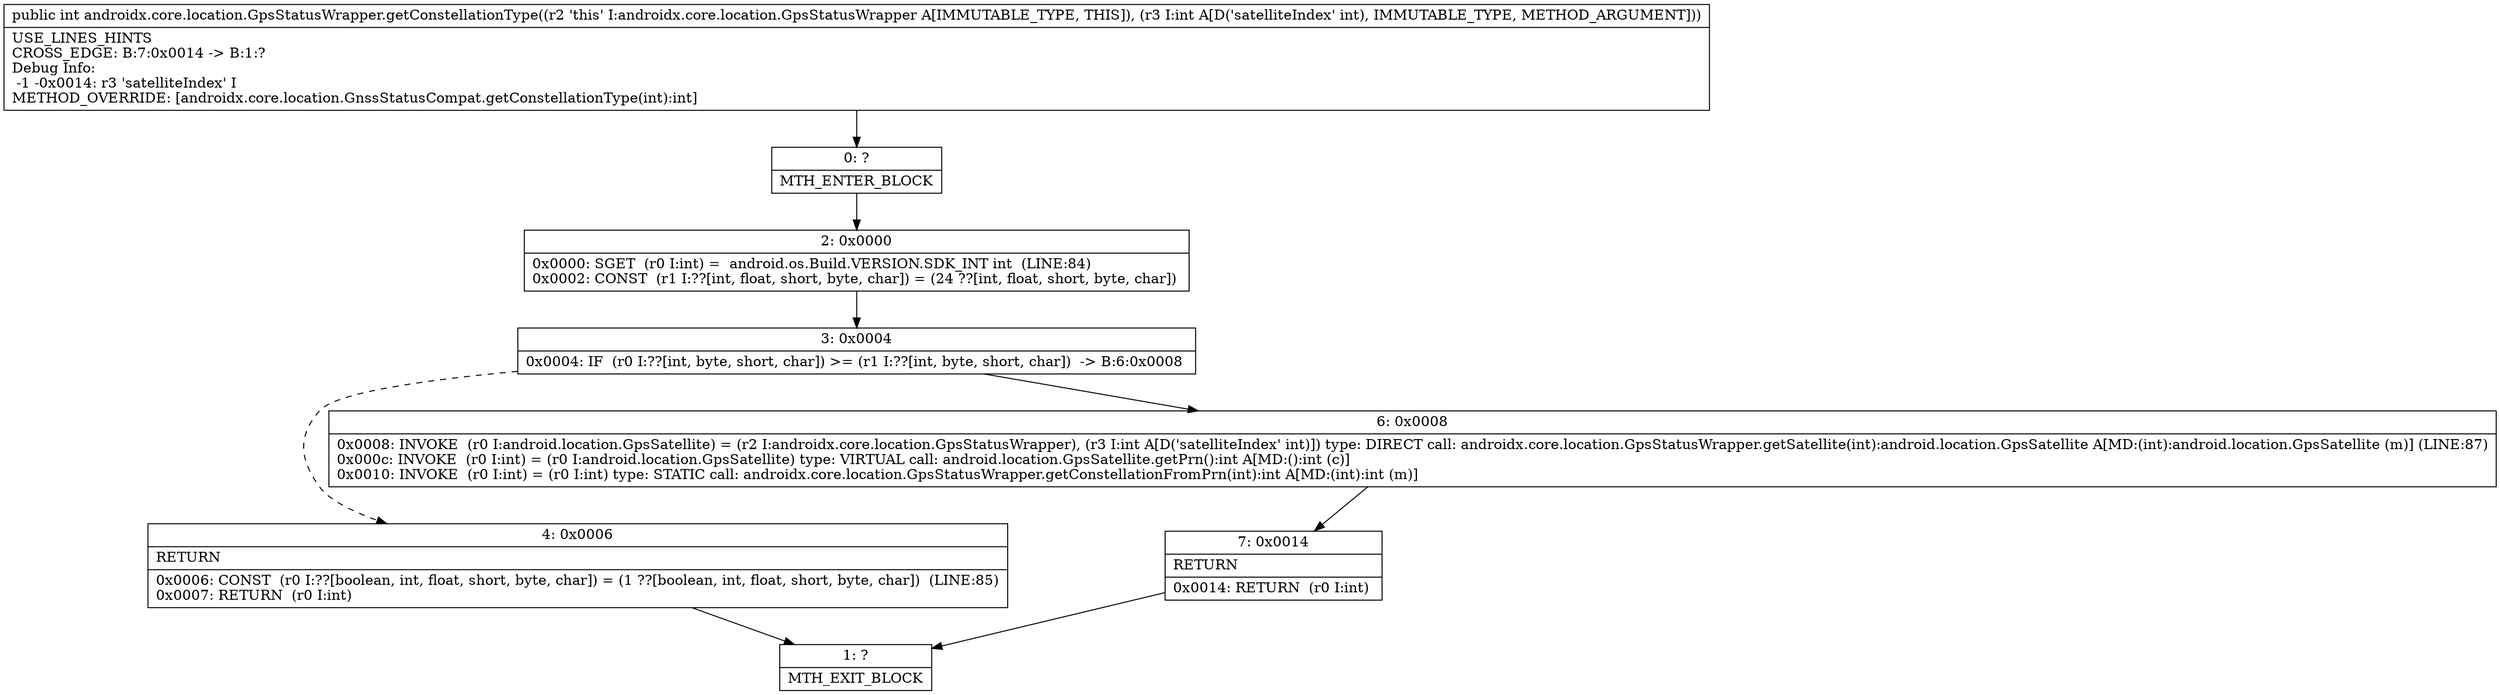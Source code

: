 digraph "CFG forandroidx.core.location.GpsStatusWrapper.getConstellationType(I)I" {
Node_0 [shape=record,label="{0\:\ ?|MTH_ENTER_BLOCK\l}"];
Node_2 [shape=record,label="{2\:\ 0x0000|0x0000: SGET  (r0 I:int) =  android.os.Build.VERSION.SDK_INT int  (LINE:84)\l0x0002: CONST  (r1 I:??[int, float, short, byte, char]) = (24 ??[int, float, short, byte, char]) \l}"];
Node_3 [shape=record,label="{3\:\ 0x0004|0x0004: IF  (r0 I:??[int, byte, short, char]) \>= (r1 I:??[int, byte, short, char])  \-\> B:6:0x0008 \l}"];
Node_4 [shape=record,label="{4\:\ 0x0006|RETURN\l|0x0006: CONST  (r0 I:??[boolean, int, float, short, byte, char]) = (1 ??[boolean, int, float, short, byte, char])  (LINE:85)\l0x0007: RETURN  (r0 I:int) \l}"];
Node_1 [shape=record,label="{1\:\ ?|MTH_EXIT_BLOCK\l}"];
Node_6 [shape=record,label="{6\:\ 0x0008|0x0008: INVOKE  (r0 I:android.location.GpsSatellite) = (r2 I:androidx.core.location.GpsStatusWrapper), (r3 I:int A[D('satelliteIndex' int)]) type: DIRECT call: androidx.core.location.GpsStatusWrapper.getSatellite(int):android.location.GpsSatellite A[MD:(int):android.location.GpsSatellite (m)] (LINE:87)\l0x000c: INVOKE  (r0 I:int) = (r0 I:android.location.GpsSatellite) type: VIRTUAL call: android.location.GpsSatellite.getPrn():int A[MD:():int (c)]\l0x0010: INVOKE  (r0 I:int) = (r0 I:int) type: STATIC call: androidx.core.location.GpsStatusWrapper.getConstellationFromPrn(int):int A[MD:(int):int (m)]\l}"];
Node_7 [shape=record,label="{7\:\ 0x0014|RETURN\l|0x0014: RETURN  (r0 I:int) \l}"];
MethodNode[shape=record,label="{public int androidx.core.location.GpsStatusWrapper.getConstellationType((r2 'this' I:androidx.core.location.GpsStatusWrapper A[IMMUTABLE_TYPE, THIS]), (r3 I:int A[D('satelliteIndex' int), IMMUTABLE_TYPE, METHOD_ARGUMENT]))  | USE_LINES_HINTS\lCROSS_EDGE: B:7:0x0014 \-\> B:1:?\lDebug Info:\l  \-1 \-0x0014: r3 'satelliteIndex' I\lMETHOD_OVERRIDE: [androidx.core.location.GnssStatusCompat.getConstellationType(int):int]\l}"];
MethodNode -> Node_0;Node_0 -> Node_2;
Node_2 -> Node_3;
Node_3 -> Node_4[style=dashed];
Node_3 -> Node_6;
Node_4 -> Node_1;
Node_6 -> Node_7;
Node_7 -> Node_1;
}

